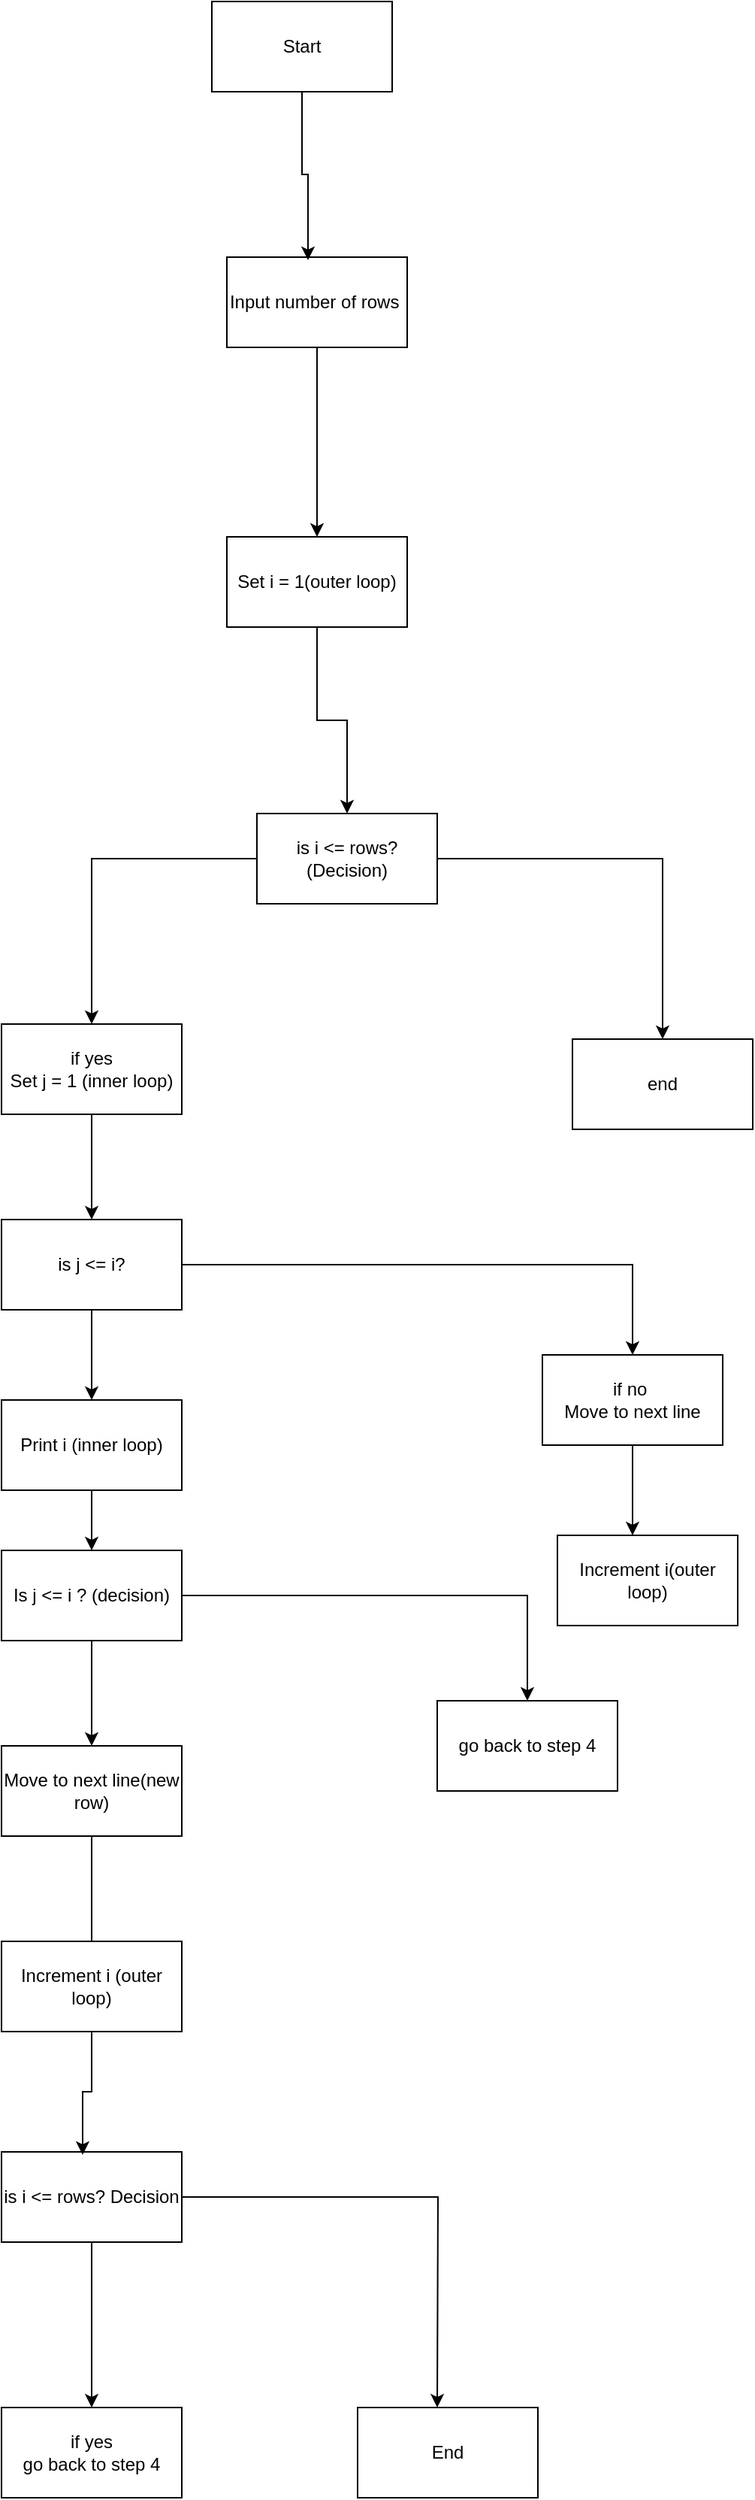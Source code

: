 <mxfile version="26.0.10">
  <diagram id="C5RBs43oDa-KdzZeNtuy" name="Page-1">
    <mxGraphModel dx="1590" dy="2257" grid="1" gridSize="10" guides="1" tooltips="1" connect="1" arrows="1" fold="1" page="1" pageScale="1" pageWidth="827" pageHeight="1169" math="0" shadow="0">
      <root>
        <mxCell id="WIyWlLk6GJQsqaUBKTNV-0" />
        <mxCell id="WIyWlLk6GJQsqaUBKTNV-1" parent="WIyWlLk6GJQsqaUBKTNV-0" />
        <mxCell id="xE5ibcLWLkiWCdlON7pm-24" value="Start" style="rounded=0;whiteSpace=wrap;html=1;" vertex="1" parent="WIyWlLk6GJQsqaUBKTNV-1">
          <mxGeometry x="-510" y="-1000" width="120" height="60" as="geometry" />
        </mxCell>
        <mxCell id="xE5ibcLWLkiWCdlON7pm-55" style="edgeStyle=orthogonalEdgeStyle;rounded=0;orthogonalLoop=1;jettySize=auto;html=1;" edge="1" parent="WIyWlLk6GJQsqaUBKTNV-1" source="xE5ibcLWLkiWCdlON7pm-25" target="xE5ibcLWLkiWCdlON7pm-26">
          <mxGeometry relative="1" as="geometry" />
        </mxCell>
        <mxCell id="xE5ibcLWLkiWCdlON7pm-25" value="Input number of rows&amp;nbsp;" style="rounded=0;whiteSpace=wrap;html=1;" vertex="1" parent="WIyWlLk6GJQsqaUBKTNV-1">
          <mxGeometry x="-500" y="-830" width="120" height="60" as="geometry" />
        </mxCell>
        <mxCell id="xE5ibcLWLkiWCdlON7pm-56" style="edgeStyle=orthogonalEdgeStyle;rounded=0;orthogonalLoop=1;jettySize=auto;html=1;entryX=0.5;entryY=0;entryDx=0;entryDy=0;" edge="1" parent="WIyWlLk6GJQsqaUBKTNV-1" source="xE5ibcLWLkiWCdlON7pm-26" target="xE5ibcLWLkiWCdlON7pm-27">
          <mxGeometry relative="1" as="geometry" />
        </mxCell>
        <mxCell id="xE5ibcLWLkiWCdlON7pm-26" value="Set i = 1(outer loop)" style="rounded=0;whiteSpace=wrap;html=1;" vertex="1" parent="WIyWlLk6GJQsqaUBKTNV-1">
          <mxGeometry x="-500" y="-644" width="120" height="60" as="geometry" />
        </mxCell>
        <mxCell id="xE5ibcLWLkiWCdlON7pm-35" style="edgeStyle=orthogonalEdgeStyle;rounded=0;orthogonalLoop=1;jettySize=auto;html=1;entryX=0.5;entryY=0;entryDx=0;entryDy=0;" edge="1" parent="WIyWlLk6GJQsqaUBKTNV-1" source="xE5ibcLWLkiWCdlON7pm-27" target="xE5ibcLWLkiWCdlON7pm-28">
          <mxGeometry relative="1" as="geometry" />
        </mxCell>
        <mxCell id="xE5ibcLWLkiWCdlON7pm-57" style="edgeStyle=orthogonalEdgeStyle;rounded=0;orthogonalLoop=1;jettySize=auto;html=1;entryX=0.5;entryY=0;entryDx=0;entryDy=0;" edge="1" parent="WIyWlLk6GJQsqaUBKTNV-1" source="xE5ibcLWLkiWCdlON7pm-27" target="xE5ibcLWLkiWCdlON7pm-29">
          <mxGeometry relative="1" as="geometry" />
        </mxCell>
        <mxCell id="xE5ibcLWLkiWCdlON7pm-27" value="is i &amp;lt;= rows? (Decision)" style="rounded=0;whiteSpace=wrap;html=1;" vertex="1" parent="WIyWlLk6GJQsqaUBKTNV-1">
          <mxGeometry x="-480" y="-460" width="120" height="60" as="geometry" />
        </mxCell>
        <mxCell id="xE5ibcLWLkiWCdlON7pm-36" style="edgeStyle=orthogonalEdgeStyle;rounded=0;orthogonalLoop=1;jettySize=auto;html=1;entryX=0.5;entryY=0;entryDx=0;entryDy=0;" edge="1" parent="WIyWlLk6GJQsqaUBKTNV-1" source="xE5ibcLWLkiWCdlON7pm-28" target="xE5ibcLWLkiWCdlON7pm-30">
          <mxGeometry relative="1" as="geometry" />
        </mxCell>
        <mxCell id="xE5ibcLWLkiWCdlON7pm-28" value="if yes&lt;div&gt;Set j = 1 (inner loop)&lt;/div&gt;" style="rounded=0;whiteSpace=wrap;html=1;" vertex="1" parent="WIyWlLk6GJQsqaUBKTNV-1">
          <mxGeometry x="-650" y="-320" width="120" height="60" as="geometry" />
        </mxCell>
        <mxCell id="xE5ibcLWLkiWCdlON7pm-29" value="end" style="rounded=0;whiteSpace=wrap;html=1;" vertex="1" parent="WIyWlLk6GJQsqaUBKTNV-1">
          <mxGeometry x="-270" y="-310" width="120" height="60" as="geometry" />
        </mxCell>
        <mxCell id="xE5ibcLWLkiWCdlON7pm-37" style="edgeStyle=orthogonalEdgeStyle;rounded=0;orthogonalLoop=1;jettySize=auto;html=1;entryX=0.5;entryY=0;entryDx=0;entryDy=0;" edge="1" parent="WIyWlLk6GJQsqaUBKTNV-1" source="xE5ibcLWLkiWCdlON7pm-30" target="xE5ibcLWLkiWCdlON7pm-32">
          <mxGeometry relative="1" as="geometry" />
        </mxCell>
        <mxCell id="xE5ibcLWLkiWCdlON7pm-51" style="edgeStyle=orthogonalEdgeStyle;rounded=0;orthogonalLoop=1;jettySize=auto;html=1;entryX=0.5;entryY=0;entryDx=0;entryDy=0;" edge="1" parent="WIyWlLk6GJQsqaUBKTNV-1" source="xE5ibcLWLkiWCdlON7pm-30" target="xE5ibcLWLkiWCdlON7pm-31">
          <mxGeometry relative="1" as="geometry" />
        </mxCell>
        <mxCell id="xE5ibcLWLkiWCdlON7pm-30" value="is j &amp;lt;= i?" style="rounded=0;whiteSpace=wrap;html=1;" vertex="1" parent="WIyWlLk6GJQsqaUBKTNV-1">
          <mxGeometry x="-650" y="-190" width="120" height="60" as="geometry" />
        </mxCell>
        <mxCell id="xE5ibcLWLkiWCdlON7pm-52" style="edgeStyle=orthogonalEdgeStyle;rounded=0;orthogonalLoop=1;jettySize=auto;html=1;" edge="1" parent="WIyWlLk6GJQsqaUBKTNV-1" source="xE5ibcLWLkiWCdlON7pm-31">
          <mxGeometry relative="1" as="geometry">
            <mxPoint x="-230" y="20" as="targetPoint" />
          </mxGeometry>
        </mxCell>
        <mxCell id="xE5ibcLWLkiWCdlON7pm-31" value="if no&amp;nbsp;&lt;div&gt;Move to next line&lt;/div&gt;" style="rounded=0;whiteSpace=wrap;html=1;" vertex="1" parent="WIyWlLk6GJQsqaUBKTNV-1">
          <mxGeometry x="-290" y="-100" width="120" height="60" as="geometry" />
        </mxCell>
        <mxCell id="xE5ibcLWLkiWCdlON7pm-38" style="edgeStyle=orthogonalEdgeStyle;rounded=0;orthogonalLoop=1;jettySize=auto;html=1;" edge="1" parent="WIyWlLk6GJQsqaUBKTNV-1" source="xE5ibcLWLkiWCdlON7pm-32" target="xE5ibcLWLkiWCdlON7pm-33">
          <mxGeometry relative="1" as="geometry" />
        </mxCell>
        <mxCell id="xE5ibcLWLkiWCdlON7pm-32" value="Print i (inner loop)" style="rounded=0;whiteSpace=wrap;html=1;" vertex="1" parent="WIyWlLk6GJQsqaUBKTNV-1">
          <mxGeometry x="-650" y="-70" width="120" height="60" as="geometry" />
        </mxCell>
        <mxCell id="xE5ibcLWLkiWCdlON7pm-39" style="edgeStyle=orthogonalEdgeStyle;rounded=0;orthogonalLoop=1;jettySize=auto;html=1;" edge="1" parent="WIyWlLk6GJQsqaUBKTNV-1" source="xE5ibcLWLkiWCdlON7pm-33">
          <mxGeometry relative="1" as="geometry">
            <mxPoint x="-590" y="160" as="targetPoint" />
          </mxGeometry>
        </mxCell>
        <mxCell id="xE5ibcLWLkiWCdlON7pm-50" style="edgeStyle=orthogonalEdgeStyle;rounded=0;orthogonalLoop=1;jettySize=auto;html=1;" edge="1" parent="WIyWlLk6GJQsqaUBKTNV-1" source="xE5ibcLWLkiWCdlON7pm-33" target="xE5ibcLWLkiWCdlON7pm-49">
          <mxGeometry relative="1" as="geometry" />
        </mxCell>
        <mxCell id="xE5ibcLWLkiWCdlON7pm-33" value="Is j &amp;lt;= i ? (decision)" style="rounded=0;whiteSpace=wrap;html=1;" vertex="1" parent="WIyWlLk6GJQsqaUBKTNV-1">
          <mxGeometry x="-650" y="30" width="120" height="60" as="geometry" />
        </mxCell>
        <mxCell id="xE5ibcLWLkiWCdlON7pm-41" style="edgeStyle=orthogonalEdgeStyle;rounded=0;orthogonalLoop=1;jettySize=auto;html=1;" edge="1" parent="WIyWlLk6GJQsqaUBKTNV-1" source="xE5ibcLWLkiWCdlON7pm-40">
          <mxGeometry relative="1" as="geometry">
            <mxPoint x="-590" y="300" as="targetPoint" />
          </mxGeometry>
        </mxCell>
        <mxCell id="xE5ibcLWLkiWCdlON7pm-40" value="Move to next line(new row)" style="rounded=0;whiteSpace=wrap;html=1;" vertex="1" parent="WIyWlLk6GJQsqaUBKTNV-1">
          <mxGeometry x="-650" y="160" width="120" height="60" as="geometry" />
        </mxCell>
        <mxCell id="xE5ibcLWLkiWCdlON7pm-42" value="Increment i (outer loop)" style="rounded=0;whiteSpace=wrap;html=1;" vertex="1" parent="WIyWlLk6GJQsqaUBKTNV-1">
          <mxGeometry x="-650" y="290" width="120" height="60" as="geometry" />
        </mxCell>
        <mxCell id="xE5ibcLWLkiWCdlON7pm-45" style="edgeStyle=orthogonalEdgeStyle;rounded=0;orthogonalLoop=1;jettySize=auto;html=1;" edge="1" parent="WIyWlLk6GJQsqaUBKTNV-1" source="xE5ibcLWLkiWCdlON7pm-43">
          <mxGeometry relative="1" as="geometry">
            <mxPoint x="-590" y="600" as="targetPoint" />
          </mxGeometry>
        </mxCell>
        <mxCell id="xE5ibcLWLkiWCdlON7pm-47" style="edgeStyle=orthogonalEdgeStyle;rounded=0;orthogonalLoop=1;jettySize=auto;html=1;" edge="1" parent="WIyWlLk6GJQsqaUBKTNV-1" source="xE5ibcLWLkiWCdlON7pm-43">
          <mxGeometry relative="1" as="geometry">
            <mxPoint x="-360" y="600" as="targetPoint" />
          </mxGeometry>
        </mxCell>
        <mxCell id="xE5ibcLWLkiWCdlON7pm-43" value="is i &amp;lt;= rows? Decision" style="rounded=0;whiteSpace=wrap;html=1;" vertex="1" parent="WIyWlLk6GJQsqaUBKTNV-1">
          <mxGeometry x="-650" y="430" width="120" height="60" as="geometry" />
        </mxCell>
        <mxCell id="xE5ibcLWLkiWCdlON7pm-44" style="edgeStyle=orthogonalEdgeStyle;rounded=0;orthogonalLoop=1;jettySize=auto;html=1;entryX=0.45;entryY=0.033;entryDx=0;entryDy=0;entryPerimeter=0;" edge="1" parent="WIyWlLk6GJQsqaUBKTNV-1" source="xE5ibcLWLkiWCdlON7pm-42" target="xE5ibcLWLkiWCdlON7pm-43">
          <mxGeometry relative="1" as="geometry" />
        </mxCell>
        <mxCell id="xE5ibcLWLkiWCdlON7pm-46" value="if yes&lt;div&gt;go back to step 4&lt;/div&gt;" style="rounded=0;whiteSpace=wrap;html=1;" vertex="1" parent="WIyWlLk6GJQsqaUBKTNV-1">
          <mxGeometry x="-650" y="600" width="120" height="60" as="geometry" />
        </mxCell>
        <mxCell id="xE5ibcLWLkiWCdlON7pm-48" value="End" style="rounded=0;whiteSpace=wrap;html=1;" vertex="1" parent="WIyWlLk6GJQsqaUBKTNV-1">
          <mxGeometry x="-413" y="600" width="120" height="60" as="geometry" />
        </mxCell>
        <mxCell id="xE5ibcLWLkiWCdlON7pm-49" value="go back to step 4" style="rounded=0;whiteSpace=wrap;html=1;" vertex="1" parent="WIyWlLk6GJQsqaUBKTNV-1">
          <mxGeometry x="-360" y="130" width="120" height="60" as="geometry" />
        </mxCell>
        <mxCell id="xE5ibcLWLkiWCdlON7pm-53" value="Increment i(outer loop)" style="rounded=0;whiteSpace=wrap;html=1;" vertex="1" parent="WIyWlLk6GJQsqaUBKTNV-1">
          <mxGeometry x="-280" y="20" width="120" height="60" as="geometry" />
        </mxCell>
        <mxCell id="xE5ibcLWLkiWCdlON7pm-54" style="edgeStyle=orthogonalEdgeStyle;rounded=0;orthogonalLoop=1;jettySize=auto;html=1;entryX=0.45;entryY=0.033;entryDx=0;entryDy=0;entryPerimeter=0;" edge="1" parent="WIyWlLk6GJQsqaUBKTNV-1" source="xE5ibcLWLkiWCdlON7pm-24" target="xE5ibcLWLkiWCdlON7pm-25">
          <mxGeometry relative="1" as="geometry" />
        </mxCell>
      </root>
    </mxGraphModel>
  </diagram>
</mxfile>
